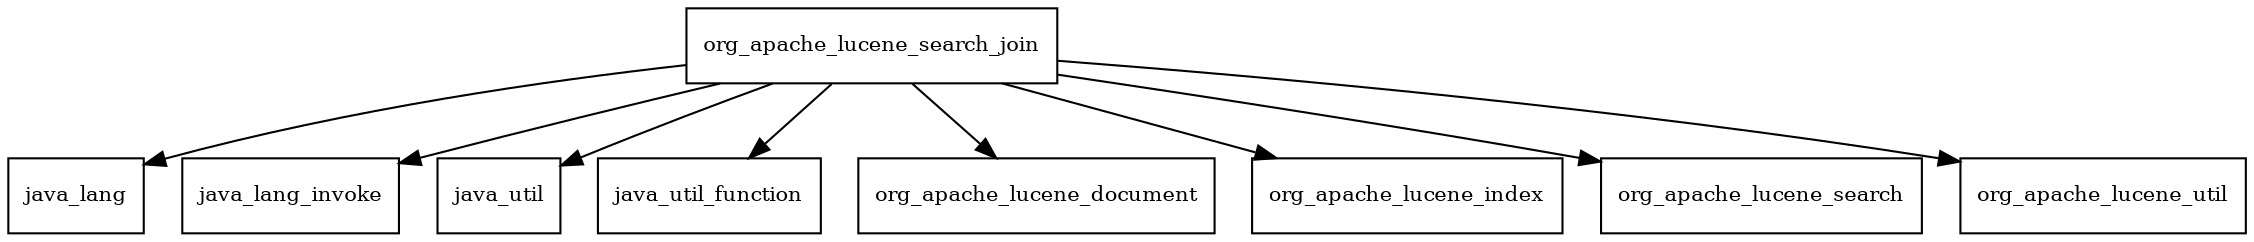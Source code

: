digraph lucene_join_8_1_1_package_dependencies {
  node [shape = box, fontsize=10.0];
  org_apache_lucene_search_join -> java_lang;
  org_apache_lucene_search_join -> java_lang_invoke;
  org_apache_lucene_search_join -> java_util;
  org_apache_lucene_search_join -> java_util_function;
  org_apache_lucene_search_join -> org_apache_lucene_document;
  org_apache_lucene_search_join -> org_apache_lucene_index;
  org_apache_lucene_search_join -> org_apache_lucene_search;
  org_apache_lucene_search_join -> org_apache_lucene_util;
}
